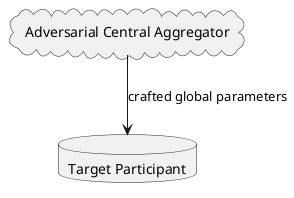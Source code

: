 @startuml global_gradient_ascent_attack
cloud "Adversarial Central Aggregator" as ACA
database "Target Participant" as TP

ACA -down-> TP: crafted global parameters
@enduml
